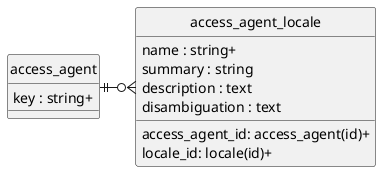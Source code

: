 @startuml uml
skinparam monochrome true
skinparam linetype ortho
hide circle

entity access_agent {
    key : string+
}

entity access_agent_locale {
    access_agent_id: access_agent(id)+
    locale_id: locale(id)+
    name : string+
    summary : string
    description : text
    disambiguation : text
}

access_agent ||-r-o{ access_agent_locale

@enduml
